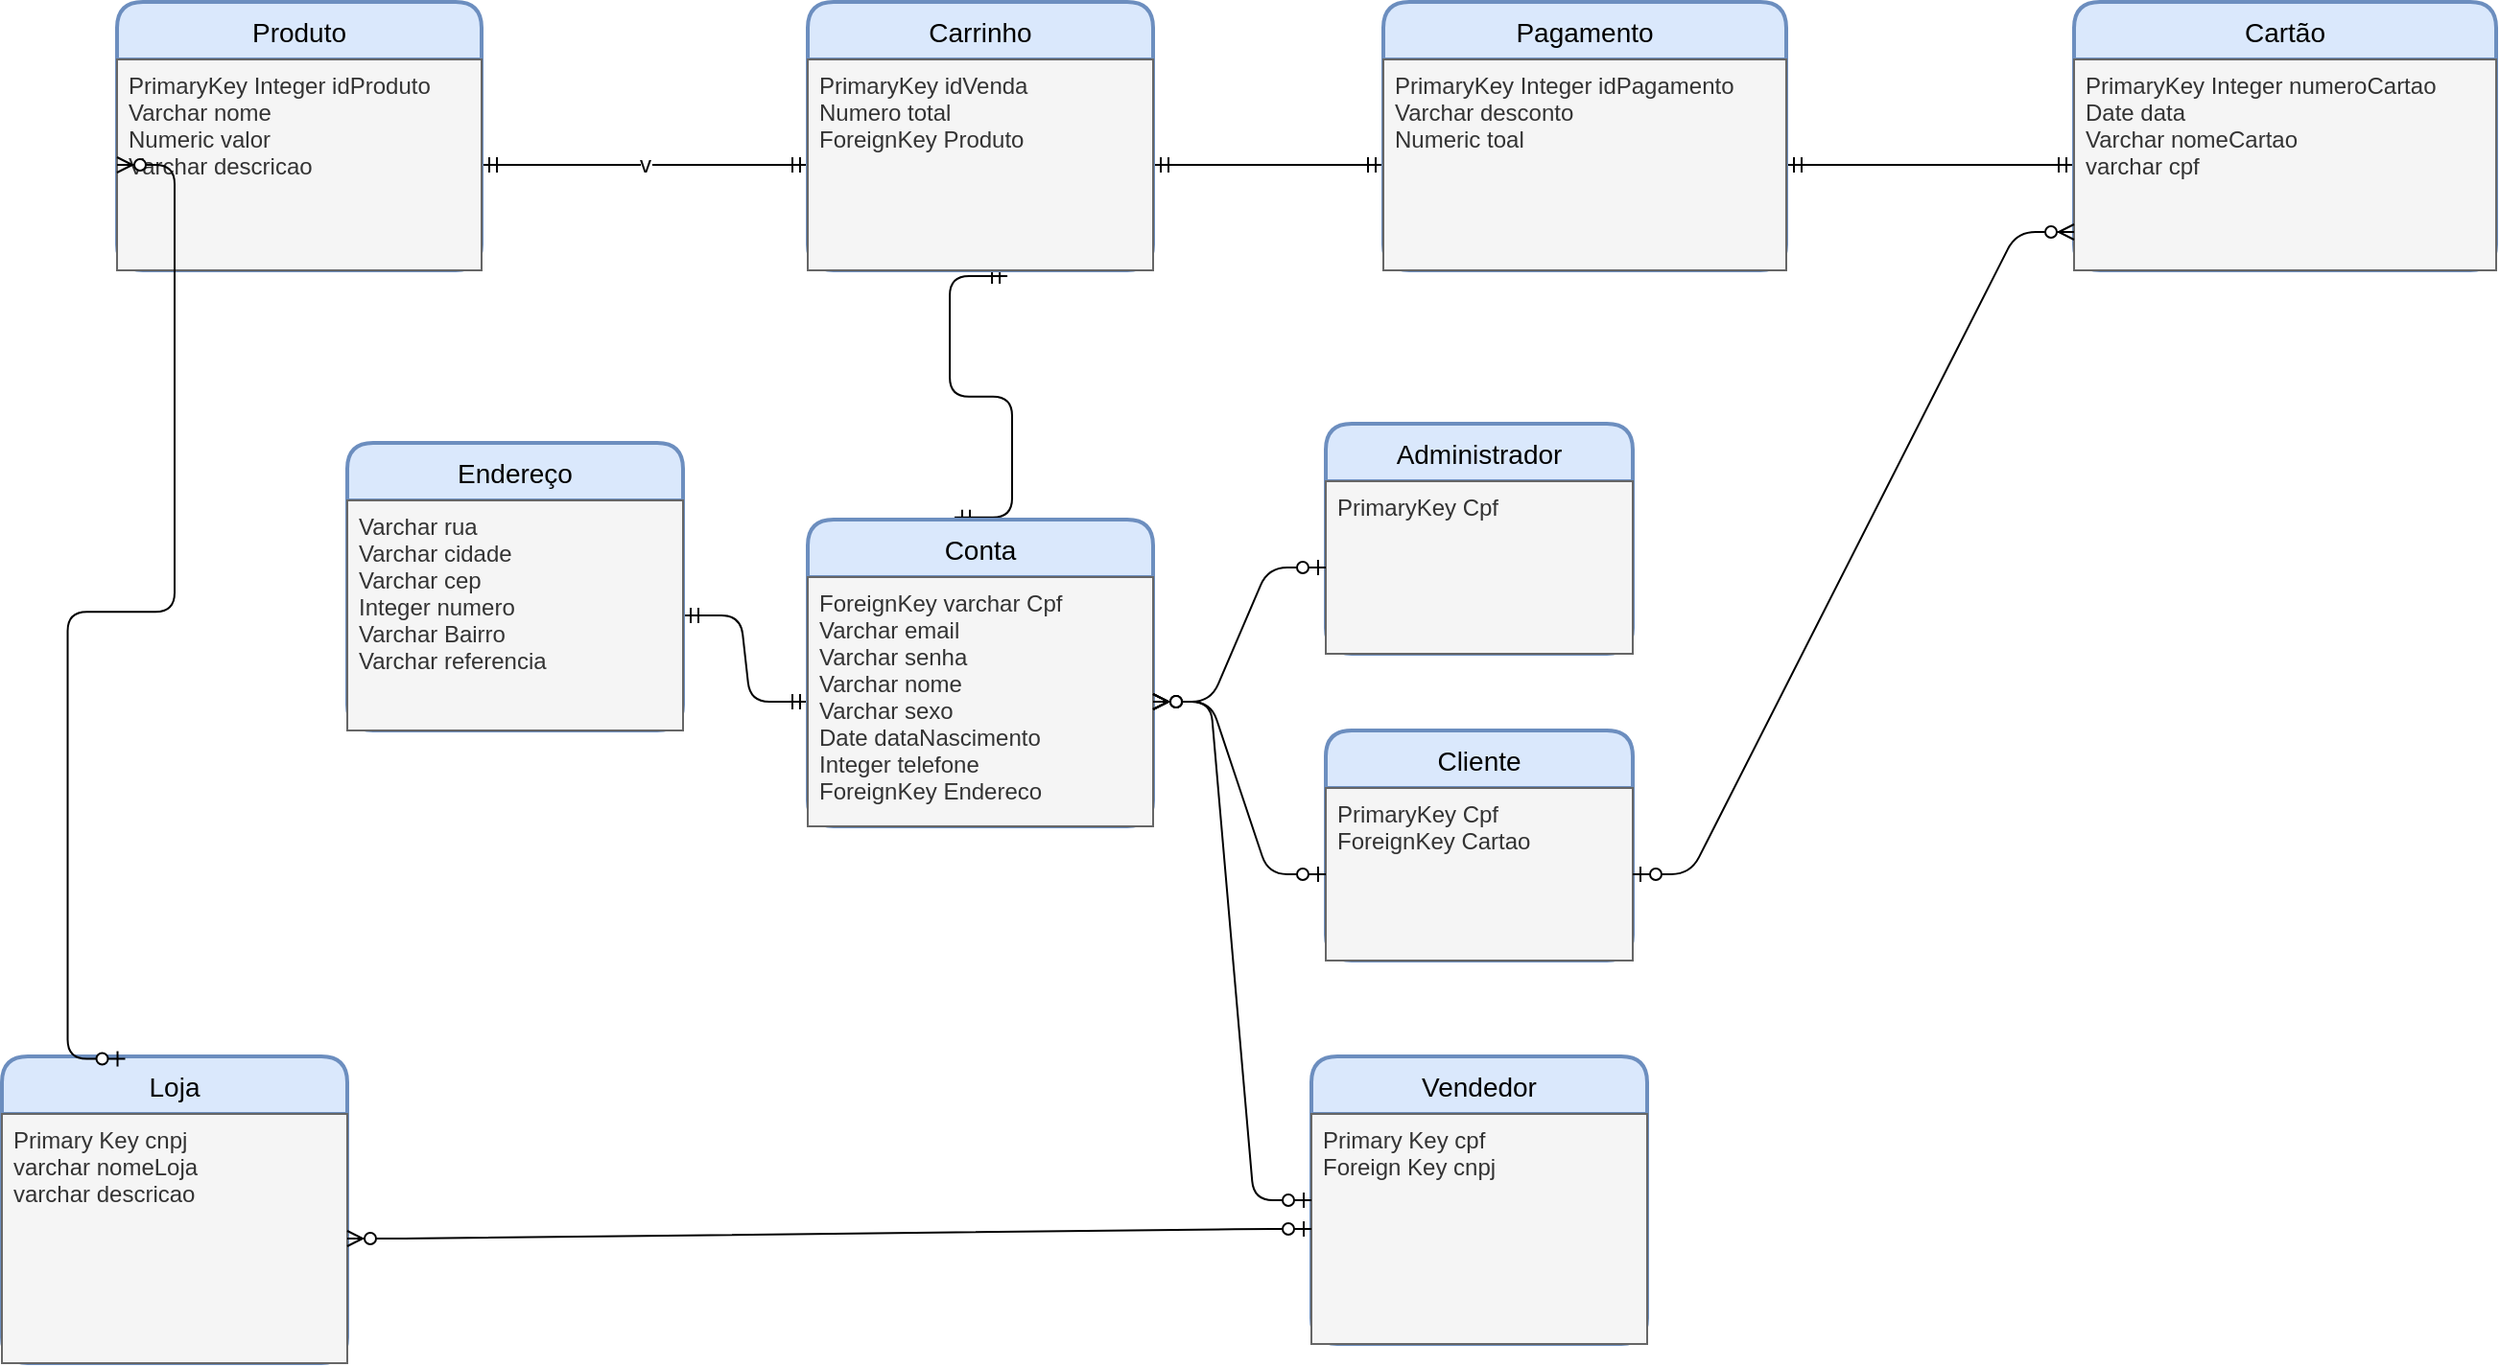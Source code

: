 <mxfile version="13.7.9" type="device"><diagram id="u-ncwUZ3Ay6xxP87GxTH" name="Page-1"><mxGraphModel dx="1240" dy="643" grid="1" gridSize="10" guides="1" tooltips="1" connect="1" arrows="1" fold="1" page="1" pageScale="1" pageWidth="850" pageHeight="1100" math="0" shadow="0"><root><mxCell id="0"/><mxCell id="1" parent="0"/><mxCell id="4TuYerrgLSuI3zMXpA70-1" value="v&lt;span style=&quot;color: rgba(0 , 0 , 0 , 0) ; font-family: monospace ; font-size: 0px ; background-color: rgb(248 , 249 , 250)&quot;&gt;%3CmxGraphModel%3E%3Croot%3E%3CmxCell%20id%3D%220%22%2F%3E%3CmxCell%20id%3D%221%22%20parent%3D%220%22%2F%3E%3CmxCell%20id%3D%222%22%20value%3D%22%22%20style%3D%22edgeStyle%3DentityRelationEdgeStyle%3BfontSize%3D12%3Bhtml%3D1%3BendArrow%3DERmandOne%3BstartArrow%3DERmandOne%3B%22%20edge%3D%221%22%20parent%3D%221%22%3E%3CmxGeometry%20width%3D%22100%22%20height%3D%22100%22%20relative%3D%221%22%20as%3D%22geometry%22%3E%3CmxPoint%20x%3D%22380%22%20y%3D%22125%22%20as%3D%22sourcePoint%22%2F%3E%3CmxPoint%20x%3D%22210%22%20y%3D%22125%22%20as%3D%22targetPoint%22%2F%3E%3C%2FmxGeometry%3E%3C%2FmxCell%3E%3C%2Froot%3E%3C%2FmxGraphModel%3E&lt;/span&gt;" style="edgeStyle=entityRelationEdgeStyle;fontSize=12;html=1;endArrow=ERmandOne;startArrow=ERmandOne;" parent="1" source="4TuYerrgLSuI3zMXpA70-16" target="4TuYerrgLSuI3zMXpA70-46" edge="1"><mxGeometry width="100" height="100" relative="1" as="geometry"><mxPoint x="660" y="225" as="sourcePoint"/><mxPoint x="510" y="280" as="targetPoint"/></mxGeometry></mxCell><mxCell id="4TuYerrgLSuI3zMXpA70-23" value="" style="edgeStyle=entityRelationEdgeStyle;fontSize=12;html=1;endArrow=ERmandOne;startArrow=ERmandOne;" parent="1" source="4TuYerrgLSuI3zMXpA70-16" target="4TuYerrgLSuI3zMXpA70-22" edge="1"><mxGeometry width="100" height="100" relative="1" as="geometry"><mxPoint x="870" y="300" as="sourcePoint"/><mxPoint x="970" y="200" as="targetPoint"/></mxGeometry></mxCell><mxCell id="4TuYerrgLSuI3zMXpA70-26" value="" style="edgeStyle=entityRelationEdgeStyle;fontSize=12;html=1;endArrow=ERmandOne;startArrow=ERmandOne;" parent="1" source="4TuYerrgLSuI3zMXpA70-22" target="4TuYerrgLSuI3zMXpA70-25" edge="1"><mxGeometry width="100" height="100" relative="1" as="geometry"><mxPoint x="1220" y="410" as="sourcePoint"/><mxPoint x="1320" y="310" as="targetPoint"/></mxGeometry></mxCell><mxCell id="4TuYerrgLSuI3zMXpA70-29" value="" style="edgeStyle=entityRelationEdgeStyle;fontSize=12;html=1;endArrow=ERmandOne;startArrow=ERmandOne;entryX=0.578;entryY=1.027;entryDx=0;entryDy=0;exitX=0.425;exitY=-0.007;exitDx=0;exitDy=0;entryPerimeter=0;exitPerimeter=0;" parent="1" source="4TuYerrgLSuI3zMXpA70-27" target="4TuYerrgLSuI3zMXpA70-16" edge="1"><mxGeometry width="100" height="100" relative="1" as="geometry"><mxPoint x="770" y="420" as="sourcePoint"/><mxPoint x="870" y="320" as="targetPoint"/></mxGeometry></mxCell><mxCell id="4TuYerrgLSuI3zMXpA70-33" value="" style="edgeStyle=entityRelationEdgeStyle;fontSize=12;html=1;endArrow=ERmandOne;startArrow=ERmandOne;" parent="1" source="4TuYerrgLSuI3zMXpA70-31" target="4TuYerrgLSuI3zMXpA70-28" edge="1"><mxGeometry width="100" height="100" relative="1" as="geometry"><mxPoint x="550" y="535" as="sourcePoint"/><mxPoint x="650" y="435" as="targetPoint"/></mxGeometry></mxCell><mxCell id="4TuYerrgLSuI3zMXpA70-9" value="Produto" style="swimlane;childLayout=stackLayout;horizontal=1;startSize=30;horizontalStack=0;rounded=1;fontSize=14;fontStyle=0;strokeWidth=2;resizeParent=0;resizeLast=1;shadow=0;dashed=0;align=center;fillColor=#dae8fc;strokeColor=#6c8ebf;" parent="1" vertex="1"><mxGeometry x="320" y="140" width="190" height="140" as="geometry"/></mxCell><mxCell id="4TuYerrgLSuI3zMXpA70-46" value="PrimaryKey Integer idProduto&#10;Varchar nome&#10;Numeric valor&#10;Varchar descricao&#10;" style="align=left;spacingLeft=4;fontSize=12;verticalAlign=top;resizable=0;rotatable=0;part=1;fillColor=#f5f5f5;strokeColor=#666666;fontColor=#333333;" parent="4TuYerrgLSuI3zMXpA70-9" vertex="1"><mxGeometry y="30" width="190" height="110" as="geometry"/></mxCell><mxCell id="4TuYerrgLSuI3zMXpA70-15" value="Carrinho" style="swimlane;childLayout=stackLayout;horizontal=1;startSize=30;horizontalStack=0;rounded=1;fontSize=14;fontStyle=0;strokeWidth=2;resizeParent=0;resizeLast=1;shadow=0;dashed=0;align=center;fillColor=#dae8fc;strokeColor=#6c8ebf;" parent="1" vertex="1"><mxGeometry x="680" y="140" width="180" height="140" as="geometry"><mxRectangle x="680" y="140" width="90" height="30" as="alternateBounds"/></mxGeometry></mxCell><mxCell id="4TuYerrgLSuI3zMXpA70-16" value="PrimaryKey idVenda&#10;Numero total&#10;ForeignKey Produto" style="align=left;spacingLeft=4;fontSize=12;verticalAlign=top;resizable=0;rotatable=0;part=1;fillColor=#f5f5f5;strokeColor=#666666;fontColor=#333333;" parent="4TuYerrgLSuI3zMXpA70-15" vertex="1"><mxGeometry y="30" width="180" height="110" as="geometry"/></mxCell><mxCell id="4TuYerrgLSuI3zMXpA70-21" value="Pagamento" style="swimlane;childLayout=stackLayout;horizontal=1;startSize=30;horizontalStack=0;rounded=1;fontSize=14;fontStyle=0;strokeWidth=2;resizeParent=0;resizeLast=1;shadow=0;dashed=0;align=center;fillColor=#dae8fc;strokeColor=#6c8ebf;" parent="1" vertex="1"><mxGeometry x="980" y="140" width="210" height="140" as="geometry"/></mxCell><mxCell id="4TuYerrgLSuI3zMXpA70-22" value="PrimaryKey Integer idPagamento&#10;Varchar desconto&#10;Numeric toal" style="align=left;spacingLeft=4;fontSize=12;verticalAlign=top;resizable=0;rotatable=0;part=1;fillColor=#f5f5f5;strokeColor=#666666;fontColor=#333333;" parent="4TuYerrgLSuI3zMXpA70-21" vertex="1"><mxGeometry y="30" width="210" height="110" as="geometry"/></mxCell><mxCell id="4TuYerrgLSuI3zMXpA70-24" value="Cartão" style="swimlane;childLayout=stackLayout;horizontal=1;startSize=30;horizontalStack=0;rounded=1;fontSize=14;fontStyle=0;strokeWidth=2;resizeParent=0;resizeLast=1;shadow=0;dashed=0;align=center;fillColor=#dae8fc;strokeColor=#6c8ebf;" parent="1" vertex="1"><mxGeometry x="1340" y="140" width="220" height="140" as="geometry"/></mxCell><mxCell id="4TuYerrgLSuI3zMXpA70-25" value="PrimaryKey Integer numeroCartao&#10;Date data&#10;Varchar nomeCartao&#10;varchar cpf" style="align=left;spacingLeft=4;fontSize=12;verticalAlign=top;resizable=0;rotatable=0;part=1;fillColor=#f5f5f5;strokeColor=#666666;fontColor=#333333;" parent="4TuYerrgLSuI3zMXpA70-24" vertex="1"><mxGeometry y="30" width="220" height="110" as="geometry"/></mxCell><mxCell id="4TuYerrgLSuI3zMXpA70-27" value="Conta" style="swimlane;childLayout=stackLayout;horizontal=1;startSize=30;horizontalStack=0;rounded=1;fontSize=14;fontStyle=0;strokeWidth=2;resizeParent=0;resizeLast=1;shadow=0;dashed=0;align=center;fillColor=#dae8fc;strokeColor=#6c8ebf;" parent="1" vertex="1"><mxGeometry x="680" y="410" width="180" height="160" as="geometry"/></mxCell><mxCell id="4TuYerrgLSuI3zMXpA70-28" value="ForeignKey varchar Cpf&#10;Varchar email&#10;Varchar senha&#10;Varchar nome&#10;Varchar sexo&#10;Date dataNascimento&#10;Integer telefone&#10;ForeignKey Endereco" style="align=left;spacingLeft=4;fontSize=12;verticalAlign=top;resizable=0;rotatable=0;part=1;fillColor=#f5f5f5;strokeColor=#666666;fontColor=#333333;" parent="4TuYerrgLSuI3zMXpA70-27" vertex="1"><mxGeometry y="30" width="180" height="130" as="geometry"/></mxCell><mxCell id="4TuYerrgLSuI3zMXpA70-34" value="Administrador" style="swimlane;childLayout=stackLayout;horizontal=1;startSize=30;horizontalStack=0;rounded=1;fontSize=14;fontStyle=0;strokeWidth=2;resizeParent=0;resizeLast=1;shadow=0;dashed=0;align=center;fillColor=#dae8fc;strokeColor=#6c8ebf;" parent="1" vertex="1"><mxGeometry x="950" y="360" width="160" height="120" as="geometry"/></mxCell><mxCell id="4TuYerrgLSuI3zMXpA70-35" value="PrimaryKey Cpf" style="align=left;spacingLeft=4;fontSize=12;verticalAlign=top;resizable=0;rotatable=0;part=1;fillColor=#f5f5f5;strokeColor=#666666;fontColor=#333333;" parent="4TuYerrgLSuI3zMXpA70-34" vertex="1"><mxGeometry y="30" width="160" height="90" as="geometry"/></mxCell><mxCell id="nEMpQyg88Nhly5YdJB6b-1" value="Vendedor" style="swimlane;childLayout=stackLayout;horizontal=1;startSize=30;horizontalStack=0;rounded=1;fontSize=14;fontStyle=0;strokeWidth=2;resizeParent=0;resizeLast=1;shadow=0;dashed=0;align=center;fillColor=#dae8fc;strokeColor=#6c8ebf;" vertex="1" parent="1"><mxGeometry x="942.5" y="690" width="175" height="150" as="geometry"/></mxCell><mxCell id="nEMpQyg88Nhly5YdJB6b-2" value="Primary Key cpf&#10;Foreign Key cnpj" style="align=left;spacingLeft=4;fontSize=12;verticalAlign=top;resizable=0;rotatable=0;part=1;fillColor=#f5f5f5;strokeColor=#666666;fontColor=#333333;" vertex="1" parent="nEMpQyg88Nhly5YdJB6b-1"><mxGeometry y="30" width="175" height="120" as="geometry"/></mxCell><mxCell id="4TuYerrgLSuI3zMXpA70-30" value="Endereço" style="swimlane;childLayout=stackLayout;horizontal=1;startSize=30;horizontalStack=0;rounded=1;fontSize=14;fontStyle=0;strokeWidth=2;resizeParent=0;resizeLast=1;shadow=0;dashed=0;align=center;fillColor=#dae8fc;strokeColor=#6c8ebf;" parent="1" vertex="1"><mxGeometry x="440" y="370" width="175" height="150" as="geometry"/></mxCell><mxCell id="4TuYerrgLSuI3zMXpA70-31" value="Varchar rua&#10;Varchar cidade&#10;Varchar cep&#10;Integer numero&#10;Varchar Bairro&#10;Varchar referencia&#10;" style="align=left;spacingLeft=4;fontSize=12;verticalAlign=top;resizable=0;rotatable=0;part=1;fillColor=#f5f5f5;strokeColor=#666666;fontColor=#333333;" parent="4TuYerrgLSuI3zMXpA70-30" vertex="1"><mxGeometry y="30" width="175" height="120" as="geometry"/></mxCell><mxCell id="nEMpQyg88Nhly5YdJB6b-8" value="Loja" style="swimlane;childLayout=stackLayout;horizontal=1;startSize=30;horizontalStack=0;rounded=1;fontSize=14;fontStyle=0;strokeWidth=2;resizeParent=0;resizeLast=1;shadow=0;dashed=0;align=center;fillColor=#dae8fc;strokeColor=#6c8ebf;" vertex="1" parent="1"><mxGeometry x="260" y="690" width="180" height="160" as="geometry"/></mxCell><mxCell id="nEMpQyg88Nhly5YdJB6b-9" value="Primary Key cnpj&#10;varchar nomeLoja&#10;varchar descricao " style="align=left;spacingLeft=4;fontSize=12;verticalAlign=top;resizable=0;rotatable=0;part=1;fillColor=#f5f5f5;strokeColor=#666666;fontColor=#333333;" vertex="1" parent="nEMpQyg88Nhly5YdJB6b-8"><mxGeometry y="30" width="180" height="130" as="geometry"/></mxCell><mxCell id="nEMpQyg88Nhly5YdJB6b-15" value="" style="edgeStyle=entityRelationEdgeStyle;fontSize=12;html=1;endArrow=ERzeroToMany;startArrow=ERzeroToOne;entryX=0;entryY=0.5;entryDx=0;entryDy=0;exitX=0.357;exitY=0.008;exitDx=0;exitDy=0;exitPerimeter=0;" edge="1" parent="1" source="nEMpQyg88Nhly5YdJB6b-8" target="4TuYerrgLSuI3zMXpA70-46"><mxGeometry width="100" height="100" relative="1" as="geometry"><mxPoint x="500" y="770" as="sourcePoint"/><mxPoint x="600" y="670" as="targetPoint"/></mxGeometry></mxCell><mxCell id="nEMpQyg88Nhly5YdJB6b-16" value="" style="edgeStyle=entityRelationEdgeStyle;fontSize=12;html=1;endArrow=ERzeroToMany;startArrow=ERzeroToOne;" edge="1" parent="1" source="nEMpQyg88Nhly5YdJB6b-2" target="nEMpQyg88Nhly5YdJB6b-9"><mxGeometry width="100" height="100" relative="1" as="geometry"><mxPoint x="644.26" y="1046.28" as="sourcePoint"/><mxPoint x="640" y="580.0" as="targetPoint"/></mxGeometry></mxCell><mxCell id="nEMpQyg88Nhly5YdJB6b-17" value="" style="edgeStyle=entityRelationEdgeStyle;fontSize=12;html=1;endArrow=ERzeroToMany;startArrow=ERzeroToOne;" edge="1" parent="1" source="nEMpQyg88Nhly5YdJB6b-1" target="4TuYerrgLSuI3zMXpA70-28"><mxGeometry width="100" height="100" relative="1" as="geometry"><mxPoint x="962.5" y="670" as="sourcePoint"/><mxPoint x="580" y="640" as="targetPoint"/></mxGeometry></mxCell><mxCell id="4TuYerrgLSuI3zMXpA70-38" value="Cliente" style="swimlane;childLayout=stackLayout;horizontal=1;startSize=30;horizontalStack=0;rounded=1;fontSize=14;fontStyle=0;strokeWidth=2;resizeParent=0;resizeLast=1;shadow=0;dashed=0;align=center;fillColor=#dae8fc;strokeColor=#6c8ebf;" parent="1" vertex="1"><mxGeometry x="950" y="520" width="160" height="120" as="geometry"/></mxCell><mxCell id="4TuYerrgLSuI3zMXpA70-39" value="PrimaryKey Cpf&#10;ForeignKey Cartao" style="align=left;spacingLeft=4;fontSize=12;verticalAlign=top;resizable=0;rotatable=0;part=1;fillColor=#f5f5f5;strokeColor=#666666;fontColor=#333333;" parent="4TuYerrgLSuI3zMXpA70-38" vertex="1"><mxGeometry y="30" width="160" height="90" as="geometry"/></mxCell><mxCell id="nEMpQyg88Nhly5YdJB6b-18" value="" style="edgeStyle=entityRelationEdgeStyle;fontSize=12;html=1;endArrow=ERzeroToMany;startArrow=ERzeroToOne;" edge="1" parent="1" source="4TuYerrgLSuI3zMXpA70-39" target="4TuYerrgLSuI3zMXpA70-28"><mxGeometry width="100" height="100" relative="1" as="geometry"><mxPoint x="1351.35" y="761.24" as="sourcePoint"/><mxPoint x="910.0" y="520" as="targetPoint"/></mxGeometry></mxCell><mxCell id="nEMpQyg88Nhly5YdJB6b-19" value="" style="edgeStyle=entityRelationEdgeStyle;fontSize=12;html=1;endArrow=ERzeroToMany;startArrow=ERzeroToOne;" edge="1" parent="1" source="4TuYerrgLSuI3zMXpA70-35" target="4TuYerrgLSuI3zMXpA70-28"><mxGeometry width="100" height="100" relative="1" as="geometry"><mxPoint x="960" y="605" as="sourcePoint"/><mxPoint x="870" y="515" as="targetPoint"/></mxGeometry></mxCell><mxCell id="nEMpQyg88Nhly5YdJB6b-20" value="" style="edgeStyle=entityRelationEdgeStyle;fontSize=12;html=1;endArrow=ERzeroToMany;startArrow=ERzeroToOne;" edge="1" parent="1" source="4TuYerrgLSuI3zMXpA70-39"><mxGeometry width="100" height="100" relative="1" as="geometry"><mxPoint x="970" y="615" as="sourcePoint"/><mxPoint x="1340" y="260" as="targetPoint"/></mxGeometry></mxCell></root></mxGraphModel></diagram></mxfile>